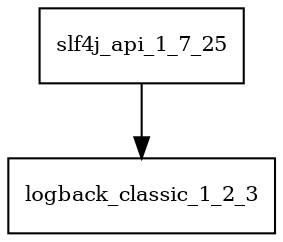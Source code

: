 digraph slf4j_api_1_7_25_dependencies {
  node [shape = box, fontsize=10.0];
  slf4j_api_1_7_25 -> logback_classic_1_2_3;
}
